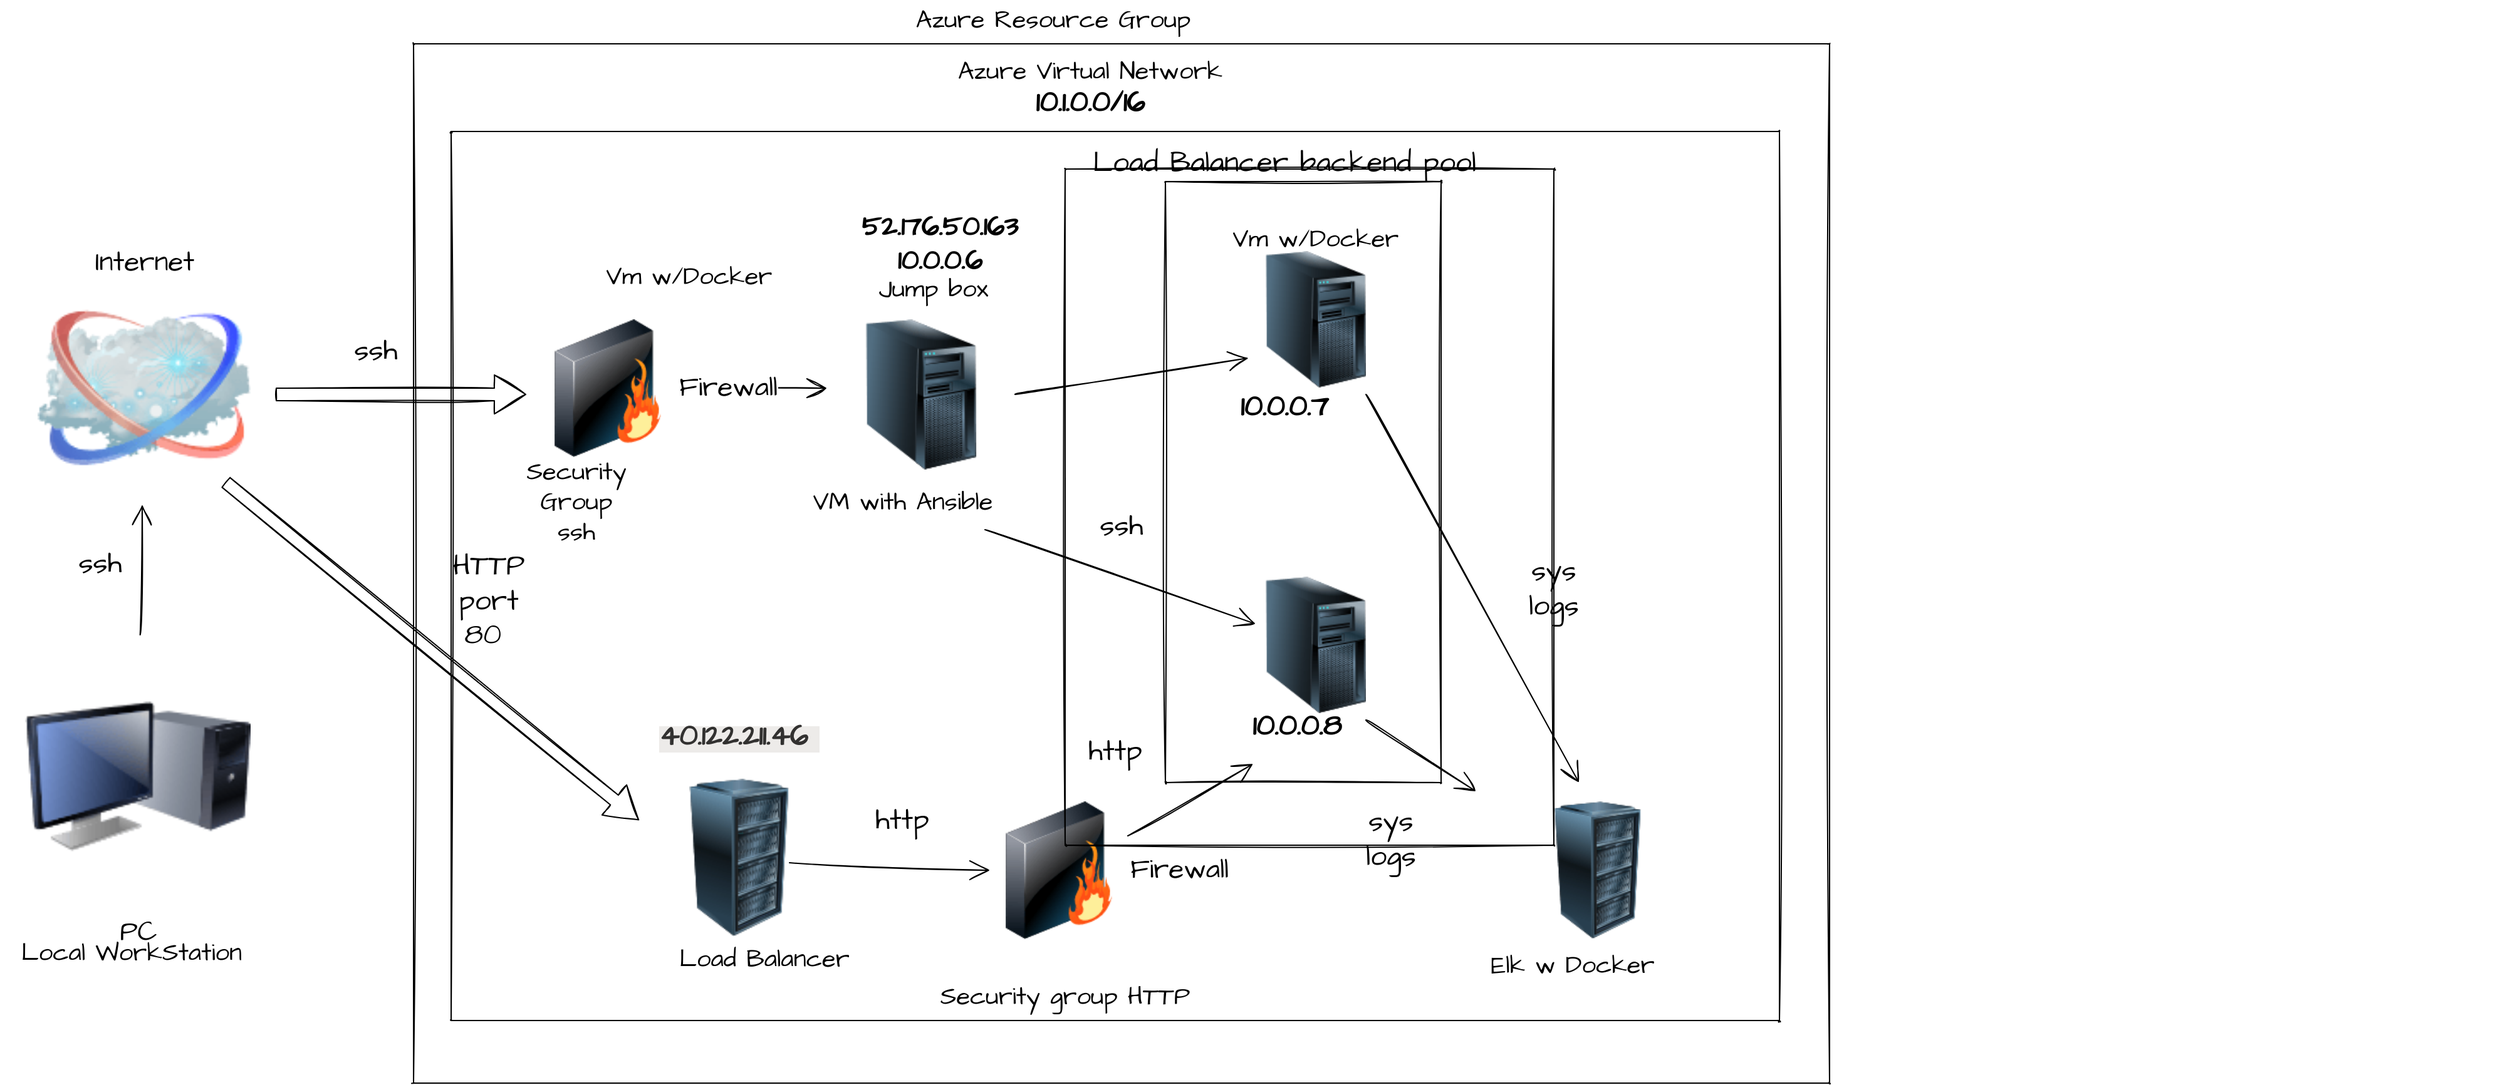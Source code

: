 <mxfile version="16.0.3" type="github"><diagram id="Y8egjn7-VHimzlDMB-wU" name="Page-1"><mxGraphModel dx="2903" dy="2395" grid="1" gridSize="10" guides="1" tooltips="1" connect="1" arrows="1" fold="1" page="0" pageScale="1" pageWidth="850" pageHeight="1100" background="none" math="0" shadow="0"><root><mxCell id="0"/><mxCell id="1" parent="0"/><mxCell id="Y8WekJz7KOIpgwhjSKTh-50" style="edgeStyle=none;curved=1;rounded=0;sketch=1;hachureGap=4;orthogonalLoop=1;jettySize=auto;html=1;fontFamily=Architects Daughter;fontSource=https%3A%2F%2Ffonts.googleapis.com%2Fcss%3Ffamily%3DArchitects%2BDaughter;fontSize=16;endArrow=open;startSize=14;endSize=14;targetPerimeterSpacing=8;entryX=0;entryY=0.5;entryDx=0;entryDy=0;startArrow=none;" edge="1" parent="1" target="Y8WekJz7KOIpgwhjSKTh-42"><mxGeometry relative="1" as="geometry"><mxPoint x="370" y="-146.0" as="sourcePoint"/><mxPoint x="442.0" y="-140" as="targetPoint"/><Array as="points"><mxPoint x="430" y="-140"/></Array></mxGeometry></mxCell><mxCell id="Y8WekJz7KOIpgwhjSKTh-8" value="Internet" style="image;html=1;labelBackgroundColor=#ffffff;image=img/lib/clip_art/networking/Cloud_128x128.png;rounded=1;shadow=0;comic=0;strokeWidth=2;fontSize=22;labelPosition=center;verticalLabelPosition=top;align=center;verticalAlign=bottom;sketch=1;hachureGap=4;fontFamily=Architects Daughter;fontSource=https%3A%2F%2Ffonts.googleapis.com%2Fcss%3Ffamily%3DArchitects%2BDaughter;" vertex="1" parent="1"><mxGeometry x="-230" y="-610" width="170" height="170" as="geometry"/></mxCell><mxCell id="Y8WekJz7KOIpgwhjSKTh-46" value="" style="edgeStyle=none;curved=1;rounded=0;sketch=1;hachureGap=4;orthogonalLoop=1;jettySize=auto;html=1;fontFamily=Architects Daughter;fontSource=https%3A%2F%2Ffonts.googleapis.com%2Fcss%3Ffamily%3DArchitects%2BDaughter;fontSize=16;endArrow=open;startSize=14;endSize=14;sourcePerimeterSpacing=8;targetPerimeterSpacing=8;" edge="1" parent="1" source="Y8WekJz7KOIpgwhjSKTh-10"><mxGeometry relative="1" as="geometry"><mxPoint x="400" y="-525" as="targetPoint"/></mxGeometry></mxCell><mxCell id="Y8WekJz7KOIpgwhjSKTh-10" value="Firewall" style="image;html=1;labelBackgroundColor=#ffffff;image=img/lib/clip_art/networking/Firewall_128x128.png;rounded=1;shadow=0;comic=0;strokeWidth=2;fontSize=22;labelPosition=right;verticalLabelPosition=middle;align=left;verticalAlign=middle;sketch=1;hachureGap=4;fontFamily=Architects Daughter;fontSource=https%3A%2F%2Ffonts.googleapis.com%2Fcss%3Ffamily%3DArchitects%2BDaughter;" vertex="1" parent="1"><mxGeometry x="170" y="-580" width="110" height="110" as="geometry"/></mxCell><mxCell id="Y8WekJz7KOIpgwhjSKTh-30" style="edgeStyle=none;curved=1;rounded=0;sketch=1;hachureGap=4;orthogonalLoop=1;jettySize=auto;html=1;fontFamily=Architects Daughter;fontSource=https%3A%2F%2Ffonts.googleapis.com%2Fcss%3Ffamily%3DArchitects%2BDaughter;fontSize=16;endArrow=open;startSize=14;endSize=14;sourcePerimeterSpacing=8;targetPerimeterSpacing=8;" edge="1" parent="1" source="Y8WekJz7KOIpgwhjSKTh-12" target="Y8WekJz7KOIpgwhjSKTh-8"><mxGeometry relative="1" as="geometry"/></mxCell><mxCell id="Y8WekJz7KOIpgwhjSKTh-12" value="PC" style="image;html=1;labelBackgroundColor=#ffffff;image=img/lib/clip_art/computers/Monitor_Tower_128x128.png;rounded=1;shadow=0;comic=0;strokeWidth=2;fontSize=22;sketch=1;hachureGap=4;fontFamily=Architects Daughter;fontSource=https%3A%2F%2Ffonts.googleapis.com%2Fcss%3Ffamily%3DArchitects%2BDaughter;" vertex="1" parent="1"><mxGeometry x="-240" y="-320" width="180" height="210" as="geometry"/></mxCell><mxCell id="Y8WekJz7KOIpgwhjSKTh-27" value="Local WorkStation" style="text;strokeColor=none;fillColor=none;html=1;align=center;verticalAlign=middle;whiteSpace=wrap;rounded=0;glass=0;sketch=1;hachureGap=4;fillStyle=hachure;fontFamily=Architects Daughter;fontSource=https%3A%2F%2Ffonts.googleapis.com%2Fcss%3Ffamily%3DArchitects%2BDaughter;fontSize=20;" vertex="1" parent="1"><mxGeometry x="-260" y="-110" width="210" height="70" as="geometry"/></mxCell><mxCell id="Y8WekJz7KOIpgwhjSKTh-31" value="Azure Resource Group" style="text;html=1;align=center;verticalAlign=middle;resizable=0;points=[];autosize=1;strokeColor=none;fillColor=none;glass=0;sketch=1;hachureGap=4;fillStyle=hachure;fontFamily=Architects Daughter;fontSource=https%3A%2F%2Ffonts.googleapis.com%2Fcss%3Ffamily%3DArchitects%2BDaughter;fontSize=20;" vertex="1" parent="1"><mxGeometry x="465" y="-835" width="230" height="30" as="geometry"/></mxCell><mxCell id="Y8WekJz7KOIpgwhjSKTh-36" value="Azure Virtual Network&lt;br&gt;&lt;b&gt;&lt;font style=&quot;font-size: 23px&quot;&gt;10.1.0.0/16&lt;/font&gt;&lt;/b&gt;" style="text;strokeColor=none;fillColor=none;html=1;align=center;verticalAlign=middle;whiteSpace=wrap;rounded=0;glass=0;sketch=1;hachureGap=4;fillStyle=hachure;fontFamily=Architects Daughter;fontSource=https%3A%2F%2Ffonts.googleapis.com%2Fcss%3Ffamily%3DArchitects%2BDaughter;fontSize=20;" vertex="1" parent="1"><mxGeometry x="380" y="-780" width="460" height="30" as="geometry"/></mxCell><mxCell id="Y8WekJz7KOIpgwhjSKTh-40" value="" style="edgeStyle=none;orthogonalLoop=1;jettySize=auto;html=1;shape=flexArrow;rounded=1;startSize=8;endSize=8;sketch=1;hachureGap=4;fontFamily=Architects Daughter;fontSource=https%3A%2F%2Ffonts.googleapis.com%2Fcss%3Ffamily%3DArchitects%2BDaughter;fontSize=16;endArrow=open;sourcePerimeterSpacing=8;targetPerimeterSpacing=8;curved=1;" edge="1" parent="1"><mxGeometry width="140" relative="1" as="geometry"><mxPoint x="-40" y="-520" as="sourcePoint"/><mxPoint x="160" y="-520" as="targetPoint"/><Array as="points"/></mxGeometry></mxCell><mxCell id="Y8WekJz7KOIpgwhjSKTh-42" value="Firewall" style="image;html=1;labelBackgroundColor=#ffffff;image=img/lib/clip_art/networking/Firewall_128x128.png;rounded=1;shadow=0;comic=0;strokeWidth=2;fontSize=22;labelPosition=right;verticalLabelPosition=middle;align=left;verticalAlign=middle;sketch=1;hachureGap=4;fontFamily=Architects Daughter;fontSource=https%3A%2F%2Ffonts.googleapis.com%2Fcss%3Ffamily%3DArchitects%2BDaughter;" vertex="1" parent="1"><mxGeometry x="530" y="-195" width="110" height="110" as="geometry"/></mxCell><mxCell id="Y8WekJz7KOIpgwhjSKTh-47" value="" style="edgeStyle=none;orthogonalLoop=1;jettySize=auto;html=1;shape=flexArrow;rounded=1;startSize=8;endSize=8;sketch=1;hachureGap=4;fontFamily=Architects Daughter;fontSource=https%3A%2F%2Ffonts.googleapis.com%2Fcss%3Ffamily%3DArchitects%2BDaughter;fontSize=16;endArrow=open;sourcePerimeterSpacing=8;targetPerimeterSpacing=8;curved=1;" edge="1" parent="1"><mxGeometry width="140" relative="1" as="geometry"><mxPoint x="-80" y="-450" as="sourcePoint"/><mxPoint x="250" y="-180" as="targetPoint"/><Array as="points"/></mxGeometry></mxCell><mxCell id="Y8WekJz7KOIpgwhjSKTh-48" value="Load Balancer" style="text;strokeColor=none;fillColor=none;html=1;align=center;verticalAlign=middle;whiteSpace=wrap;rounded=0;glass=0;sketch=1;hachureGap=4;fillStyle=hachure;fontFamily=Architects Daughter;fontSource=https%3A%2F%2Ffonts.googleapis.com%2Fcss%3Ffamily%3DArchitects%2BDaughter;fontSize=20;" vertex="1" parent="1"><mxGeometry x="230" y="-90" width="240" height="40" as="geometry"/></mxCell><mxCell id="Y8WekJz7KOIpgwhjSKTh-88" value="" style="image;html=1;image=img/lib/clip_art/computers/Server_Rack_128x128.png;shadow=0;strokeColor=#000000;fillColor=#FFFFFF;gradientColor=none;fontSize=18;fontColor=#F08705;fontStyle=0;sketch=1;hachureGap=4;fontFamily=Architects Daughter;fontSource=https%3A%2F%2Ffonts.googleapis.com%2Fcss%3Ffamily%3DArchitects%2BDaughter;" vertex="1" parent="1"><mxGeometry x="290" y="-215" width="80" height="130" as="geometry"/></mxCell><mxCell id="Y8WekJz7KOIpgwhjSKTh-89" value="" style="image;html=1;image=img/lib/clip_art/computers/Server_Rack_128x128.png;shadow=0;strokeColor=#000000;fillColor=#FFFFFF;gradientColor=none;fontSize=18;fontColor=#F08705;fontStyle=0;sketch=1;hachureGap=4;fontFamily=Architects Daughter;fontSource=https%3A%2F%2Ffonts.googleapis.com%2Fcss%3Ffamily%3DArchitects%2BDaughter;" vertex="1" parent="1"><mxGeometry x="910" y="-195" width="210" height="110" as="geometry"/></mxCell><mxCell id="Y8WekJz7KOIpgwhjSKTh-237" style="edgeStyle=none;curved=1;rounded=0;sketch=1;hachureGap=4;orthogonalLoop=1;jettySize=auto;html=1;exitX=1;exitY=1;exitDx=0;exitDy=0;fontFamily=Architects Daughter;fontSource=https%3A%2F%2Ffonts.googleapis.com%2Fcss%3Ffamily%3DArchitects%2BDaughter;fontSize=20;fontColor=default;endArrow=open;startSize=14;endSize=14;sourcePerimeterSpacing=8;targetPerimeterSpacing=8;" edge="1" parent="1" source="Y8WekJz7KOIpgwhjSKTh-91"><mxGeometry relative="1" as="geometry"><mxPoint x="1000" y="-210" as="targetPoint"/></mxGeometry></mxCell><mxCell id="Y8WekJz7KOIpgwhjSKTh-91" value="" style="image;html=1;image=img/lib/clip_art/computers/Server_Tower_128x128.png;shadow=0;strokeColor=#000000;fillColor=#FFFFFF;gradientColor=none;fontSize=18;fontColor=#F08705;fontStyle=0;sketch=1;hachureGap=4;fontFamily=Architects Daughter;fontSource=https%3A%2F%2Ffonts.googleapis.com%2Fcss%3Ffamily%3DArchitects%2BDaughter;" vertex="1" parent="1"><mxGeometry x="750" y="-640" width="80" height="120" as="geometry"/></mxCell><mxCell id="Y8WekJz7KOIpgwhjSKTh-229" style="edgeStyle=none;curved=1;rounded=0;sketch=1;hachureGap=4;orthogonalLoop=1;jettySize=auto;html=1;entryX=-0.171;entryY=0.758;entryDx=0;entryDy=0;entryPerimeter=0;fontFamily=Architects Daughter;fontSource=https%3A%2F%2Ffonts.googleapis.com%2Fcss%3Ffamily%3DArchitects%2BDaughter;fontSize=20;fontColor=default;endArrow=open;startSize=14;endSize=14;sourcePerimeterSpacing=8;targetPerimeterSpacing=8;exitX=1;exitY=0.5;exitDx=0;exitDy=0;" edge="1" parent="1" source="Y8WekJz7KOIpgwhjSKTh-92" target="Y8WekJz7KOIpgwhjSKTh-91"><mxGeometry relative="1" as="geometry"><mxPoint x="650" y="-570" as="sourcePoint"/></mxGeometry></mxCell><mxCell id="Y8WekJz7KOIpgwhjSKTh-92" value="" style="image;html=1;image=img/lib/clip_art/computers/Server_Tower_128x128.png;shadow=0;strokeColor=#000000;fillColor=#FFFFFF;gradientColor=none;fontSize=18;fontColor=#F08705;fontStyle=0;sketch=1;hachureGap=4;fontFamily=Architects Daughter;fontSource=https%3A%2F%2Ffonts.googleapis.com%2Fcss%3Ffamily%3DArchitects%2BDaughter;" vertex="1" parent="1"><mxGeometry x="400" y="-580" width="150" height="120" as="geometry"/></mxCell><mxCell id="Y8WekJz7KOIpgwhjSKTh-238" style="edgeStyle=none;curved=1;rounded=0;sketch=1;hachureGap=4;orthogonalLoop=1;jettySize=auto;html=1;exitX=1;exitY=1;exitDx=0;exitDy=0;fontFamily=Architects Daughter;fontSource=https%3A%2F%2Ffonts.googleapis.com%2Fcss%3Ffamily%3DArchitects%2BDaughter;fontSize=20;fontColor=default;endArrow=open;startSize=14;endSize=14;sourcePerimeterSpacing=8;targetPerimeterSpacing=8;" edge="1" parent="1" source="Y8WekJz7KOIpgwhjSKTh-93" target="Y8WekJz7KOIpgwhjSKTh-89"><mxGeometry relative="1" as="geometry"/></mxCell><mxCell id="Y8WekJz7KOIpgwhjSKTh-93" value="" style="image;html=1;image=img/lib/clip_art/computers/Server_Tower_128x128.png;shadow=0;strokeColor=#000000;fillColor=#FFFFFF;gradientColor=none;fontSize=18;fontColor=#F08705;fontStyle=0;sketch=1;hachureGap=4;fontFamily=Architects Daughter;fontSource=https%3A%2F%2Ffonts.googleapis.com%2Fcss%3Ffamily%3DArchitects%2BDaughter;" vertex="1" parent="1"><mxGeometry x="750" y="-380" width="80" height="120" as="geometry"/></mxCell><mxCell id="Y8WekJz7KOIpgwhjSKTh-220" style="edgeStyle=orthogonalEdgeStyle;rounded=0;jumpStyle=none;html=1;exitX=0;exitY=0.5;entryX=0;entryY=0.5;shadow=0;labelBackgroundColor=none;startArrow=none;startFill=0;endArrow=classic;endFill=1;endSize=6;jettySize=auto;orthogonalLoop=1;strokeColor=#23445D;strokeWidth=2;fillColor=#F08705;fontFamily=Helvetica;fontSize=14;fontColor=#F08705;align=left;fontStyle=0;sketch=1;hachureGap=4;fontSource=https%3A%2F%2Ffonts.googleapis.com%2Fcss%3Ffamily%3DArchitects%2BDaughter;" edge="1" parent="1"><mxGeometry relative="1" as="geometry"><mxPoint x="1725" y="-67.5" as="sourcePoint"/><mxPoint x="1725" y="-67.5" as="targetPoint"/></mxGeometry></mxCell><mxCell id="Y8WekJz7KOIpgwhjSKTh-224" value="Jump box" style="text;strokeColor=none;fillColor=none;html=1;align=center;verticalAlign=middle;whiteSpace=wrap;rounded=0;glass=0;sketch=1;hachureGap=4;fillStyle=hachure;fontFamily=Architects Daughter;fontSource=https%3A%2F%2Ffonts.googleapis.com%2Fcss%3Ffamily%3DArchitects%2BDaughter;fontSize=20;" vertex="1" parent="1"><mxGeometry x="380" y="-640" width="210" height="70" as="geometry"/></mxCell><mxCell id="Y8WekJz7KOIpgwhjSKTh-230" value="" style="edgeStyle=none;curved=1;rounded=0;sketch=1;hachureGap=4;orthogonalLoop=1;jettySize=auto;html=1;fontFamily=Architects Daughter;fontSource=https%3A%2F%2Ffonts.googleapis.com%2Fcss%3Ffamily%3DArchitects%2BDaughter;fontSize=20;fontColor=default;endArrow=open;startSize=14;endSize=14;sourcePerimeterSpacing=8;targetPerimeterSpacing=8;" edge="1" parent="1" source="Y8WekJz7KOIpgwhjSKTh-225" target="Y8WekJz7KOIpgwhjSKTh-93"><mxGeometry relative="1" as="geometry"/></mxCell><mxCell id="Y8WekJz7KOIpgwhjSKTh-225" value="VM with Ansible" style="text;strokeColor=none;fillColor=none;html=1;align=center;verticalAlign=middle;whiteSpace=wrap;rounded=0;glass=0;sketch=1;hachureGap=4;fillStyle=hachure;fontFamily=Architects Daughter;fontSource=https%3A%2F%2Ffonts.googleapis.com%2Fcss%3Ffamily%3DArchitects%2BDaughter;fontSize=20;" vertex="1" parent="1"><mxGeometry x="372.5" y="-450" width="175" height="30" as="geometry"/></mxCell><mxCell id="Y8WekJz7KOIpgwhjSKTh-231" value="Vm w/Docker" style="text;strokeColor=none;fillColor=none;html=1;align=center;verticalAlign=middle;whiteSpace=wrap;rounded=0;glass=0;sketch=1;hachureGap=4;fillStyle=hachure;fontFamily=Architects Daughter;fontSource=https%3A%2F%2Ffonts.googleapis.com%2Fcss%3Ffamily%3DArchitects%2BDaughter;fontSize=20;fontColor=default;" vertex="1" parent="1"><mxGeometry x="610" y="-660" width="360" height="30" as="geometry"/></mxCell><mxCell id="Y8WekJz7KOIpgwhjSKTh-234" value="Elk w Docker" style="text;strokeColor=none;fillColor=none;html=1;align=center;verticalAlign=middle;whiteSpace=wrap;rounded=0;glass=0;sketch=1;hachureGap=4;fillStyle=hachure;fontFamily=Architects Daughter;fontSource=https%3A%2F%2Ffonts.googleapis.com%2Fcss%3Ffamily%3DArchitects%2BDaughter;fontSize=20;fontColor=default;" vertex="1" parent="1"><mxGeometry x="860" y="-80" width="270" height="30" as="geometry"/></mxCell><mxCell id="Y8WekJz7KOIpgwhjSKTh-239" value="Security Group ssh" style="text;strokeColor=none;fillColor=none;html=1;align=center;verticalAlign=middle;whiteSpace=wrap;rounded=0;glass=0;sketch=1;hachureGap=4;fillStyle=hachure;fontFamily=Architects Daughter;fontSource=https%3A%2F%2Ffonts.googleapis.com%2Fcss%3Ffamily%3DArchitects%2BDaughter;fontSize=20;fontColor=default;" vertex="1" parent="1"><mxGeometry x="170" y="-450" width="60" height="30" as="geometry"/></mxCell><mxCell id="Y8WekJz7KOIpgwhjSKTh-240" value="Security group HTTP" style="text;strokeColor=none;fillColor=none;html=1;align=center;verticalAlign=middle;whiteSpace=wrap;rounded=0;glass=0;sketch=1;hachureGap=4;fillStyle=hachure;fontFamily=Architects Daughter;fontSource=https%3A%2F%2Ffonts.googleapis.com%2Fcss%3Ffamily%3DArchitects%2BDaughter;fontSize=20;fontColor=default;" vertex="1" parent="1"><mxGeometry x="450" y="-70" width="280" height="60" as="geometry"/></mxCell><mxCell id="Y8WekJz7KOIpgwhjSKTh-241" value="&lt;b&gt;&lt;font style=&quot;font-size: 23px&quot;&gt;10.0.0.7&lt;/font&gt;&lt;/b&gt;" style="text;strokeColor=none;fillColor=none;html=1;align=center;verticalAlign=middle;whiteSpace=wrap;rounded=0;glass=0;sketch=1;hachureGap=4;fillStyle=hachure;fontFamily=Architects Daughter;fontSource=https%3A%2F%2Ffonts.googleapis.com%2Fcss%3Ffamily%3DArchitects%2BDaughter;fontSize=20;fontColor=default;" vertex="1" parent="1"><mxGeometry x="680" y="-530" width="170" height="40" as="geometry"/></mxCell><mxCell id="Y8WekJz7KOIpgwhjSKTh-242" value="&lt;b&gt;&lt;font style=&quot;font-size: 23px&quot;&gt;10.0.0.8&lt;/font&gt;&lt;/b&gt;" style="text;strokeColor=none;fillColor=none;html=1;align=center;verticalAlign=middle;whiteSpace=wrap;rounded=0;glass=0;sketch=1;hachureGap=4;fillStyle=hachure;fontFamily=Architects Daughter;fontSource=https%3A%2F%2Ffonts.googleapis.com%2Fcss%3Ffamily%3DArchitects%2BDaughter;fontSize=20;fontColor=default;" vertex="1" parent="1"><mxGeometry x="670" y="-270" width="210" height="30" as="geometry"/></mxCell><mxCell id="Y8WekJz7KOIpgwhjSKTh-243" value="&lt;b&gt;&lt;font style=&quot;font-size: 22px&quot;&gt;52.176.50.163&lt;br&gt;10.0.0.6&lt;br&gt;&lt;/font&gt;&lt;/b&gt;" style="text;strokeColor=none;fillColor=none;html=1;align=center;verticalAlign=middle;whiteSpace=wrap;rounded=0;glass=0;sketch=1;hachureGap=4;fillStyle=hachure;fontFamily=Architects Daughter;fontSource=https%3A%2F%2Ffonts.googleapis.com%2Fcss%3Ffamily%3DArchitects%2BDaughter;fontSize=19;fontColor=default;" vertex="1" parent="1"><mxGeometry x="330" y="-680" width="320" height="80" as="geometry"/></mxCell><mxCell id="Y8WekJz7KOIpgwhjSKTh-244" value="&lt;div style=&quot;text-align: left&quot;&gt;&lt;/div&gt;" style="text;html=1;align=center;verticalAlign=middle;resizable=0;points=[];autosize=1;strokeColor=none;fillColor=none;rounded=1;glass=0;sketch=1;hachureGap=4;fillStyle=hachure;fontFamily=Architects Daughter;fontSource=https%3A%2F%2Ffonts.googleapis.com%2Fcss%3Ffamily%3DArchitects%2BDaughter;fontSize=23;fontColor=default;" vertex="1" parent="1"><mxGeometry x="550" y="-205" width="20" height="10" as="geometry"/></mxCell><mxCell id="Y8WekJz7KOIpgwhjSKTh-246" value="&lt;span style=&quot;color: rgb(50 , 49 , 48) ; text-align: left ; background-color: rgb(237 , 235 , 233)&quot;&gt;&lt;b&gt;&lt;font style=&quot;font-size: 23px&quot;&gt;40.122.211.46&amp;nbsp;&lt;/font&gt;&lt;/b&gt;&lt;/span&gt;" style="text;strokeColor=none;fillColor=none;html=1;align=center;verticalAlign=middle;whiteSpace=wrap;rounded=0;glass=0;sketch=1;hachureGap=4;fillStyle=hachure;fontFamily=Architects Daughter;fontSource=https%3A%2F%2Ffonts.googleapis.com%2Fcss%3Ffamily%3DArchitects%2BDaughter;fontSize=15;fontColor=default;" vertex="1" parent="1"><mxGeometry x="215" y="-310" width="230" height="125" as="geometry"/></mxCell><mxCell id="Y8WekJz7KOIpgwhjSKTh-247" value="ssh" style="text;strokeColor=none;fillColor=none;html=1;align=center;verticalAlign=middle;whiteSpace=wrap;rounded=0;glass=0;sketch=1;hachureGap=4;fillStyle=hachure;fontFamily=Architects Daughter;fontSource=https%3A%2F%2Ffonts.googleapis.com%2Fcss%3Ffamily%3DArchitects%2BDaughter;fontSize=23;fontColor=default;" vertex="1" parent="1"><mxGeometry x="10" y="-570" width="60" height="30" as="geometry"/></mxCell><mxCell id="Y8WekJz7KOIpgwhjSKTh-248" value="HTTP port 80&amp;nbsp;" style="text;strokeColor=none;fillColor=none;html=1;align=center;verticalAlign=middle;whiteSpace=wrap;rounded=0;glass=0;sketch=1;hachureGap=4;fillStyle=hachure;fontFamily=Architects Daughter;fontSource=https%3A%2F%2Ffonts.googleapis.com%2Fcss%3Ffamily%3DArchitects%2BDaughter;fontSize=23;fontColor=default;" vertex="1" parent="1"><mxGeometry x="100" y="-370" width="60" height="30" as="geometry"/></mxCell><mxCell id="Y8WekJz7KOIpgwhjSKTh-249" value="" style="edgeStyle=none;orthogonalLoop=1;jettySize=auto;html=1;rounded=0;sketch=1;hachureGap=4;fontFamily=Architects Daughter;fontSource=https%3A%2F%2Ffonts.googleapis.com%2Fcss%3Ffamily%3DArchitects%2BDaughter;fontSize=23;fontColor=default;endArrow=open;startSize=14;endSize=14;sourcePerimeterSpacing=8;targetPerimeterSpacing=8;curved=1;exitX=1;exitY=0.25;exitDx=0;exitDy=0;" edge="1" parent="1" source="Y8WekJz7KOIpgwhjSKTh-42"><mxGeometry width="120" relative="1" as="geometry"><mxPoint x="620" y="-225" as="sourcePoint"/><mxPoint x="740" y="-225" as="targetPoint"/><Array as="points"><mxPoint x="690" y="-195"/></Array></mxGeometry></mxCell><mxCell id="Y8WekJz7KOIpgwhjSKTh-250" value="http" style="text;strokeColor=none;fillColor=none;html=1;align=center;verticalAlign=middle;whiteSpace=wrap;rounded=0;glass=0;sketch=1;hachureGap=4;fillStyle=hachure;fontFamily=Architects Daughter;fontSource=https%3A%2F%2Ffonts.googleapis.com%2Fcss%3Ffamily%3DArchitects%2BDaughter;fontSize=23;fontColor=default;" vertex="1" parent="1"><mxGeometry x="430" y="-195" width="60" height="30" as="geometry"/></mxCell><mxCell id="Y8WekJz7KOIpgwhjSKTh-251" value="sys logs" style="text;strokeColor=none;fillColor=none;html=1;align=center;verticalAlign=middle;whiteSpace=wrap;rounded=0;glass=0;sketch=1;hachureGap=4;fillStyle=hachure;fontFamily=Architects Daughter;fontSource=https%3A%2F%2Ffonts.googleapis.com%2Fcss%3Ffamily%3DArchitects%2BDaughter;fontSize=23;fontColor=default;rotation=0;" vertex="1" parent="1"><mxGeometry x="950" y="-380" width="60" height="30" as="geometry"/></mxCell><mxCell id="Y8WekJz7KOIpgwhjSKTh-252" value="sys logs" style="text;strokeColor=none;fillColor=none;html=1;align=center;verticalAlign=middle;whiteSpace=wrap;rounded=0;glass=0;sketch=1;hachureGap=4;fillStyle=hachure;fontFamily=Architects Daughter;fontSource=https://fonts.googleapis.com/css?family=Architects+Daughter;fontSize=23;fontColor=default;rotation=0;" vertex="1" parent="1"><mxGeometry x="820" y="-180" width="60" height="30" as="geometry"/></mxCell><mxCell id="Y8WekJz7KOIpgwhjSKTh-254" value="" style="swimlane;startSize=0;rounded=1;glass=0;sketch=1;hachureGap=4;fillStyle=hachure;fontFamily=Architects Daughter;fontSource=https%3A%2F%2Ffonts.googleapis.com%2Fcss%3Ffamily%3DArchitects%2BDaughter;fontSize=23;fontColor=default;strokeColor=default;fillColor=none;gradientColor=none;html=1;" vertex="1" parent="1"><mxGeometry x="670" y="-690" width="220" height="480" as="geometry"/></mxCell><mxCell id="Y8WekJz7KOIpgwhjSKTh-255" value="" style="swimlane;startSize=0;rounded=1;glass=0;sketch=1;hachureGap=4;fillStyle=hachure;fontFamily=Architects Daughter;fontSource=https%3A%2F%2Ffonts.googleapis.com%2Fcss%3Ffamily%3DArchitects%2BDaughter;fontSize=23;fontColor=default;strokeColor=default;fillColor=none;gradientColor=none;html=1;" vertex="1" parent="1"><mxGeometry x="70" y="-800" width="1130" height="830" as="geometry"/></mxCell><mxCell id="Y8WekJz7KOIpgwhjSKTh-232" value="Vm w/Docker" style="text;strokeColor=none;fillColor=none;html=1;align=center;verticalAlign=middle;whiteSpace=wrap;rounded=0;glass=0;sketch=1;hachureGap=4;fillStyle=hachure;fontFamily=Architects Daughter;fontSource=https%3A%2F%2Ffonts.googleapis.com%2Fcss%3Ffamily%3DArchitects%2BDaughter;fontSize=20;fontColor=default;" vertex="1" parent="Y8WekJz7KOIpgwhjSKTh-255"><mxGeometry x="40" y="170" width="360" height="30" as="geometry"/></mxCell><mxCell id="Y8WekJz7KOIpgwhjSKTh-256" value="" style="swimlane;startSize=0;rounded=1;glass=0;sketch=1;hachureGap=4;fillStyle=hachure;fontFamily=Architects Daughter;fontSource=https%3A%2F%2Ffonts.googleapis.com%2Fcss%3Ffamily%3DArchitects%2BDaughter;fontSize=23;fontColor=default;strokeColor=default;fillColor=none;gradientColor=none;html=1;" vertex="1" parent="Y8WekJz7KOIpgwhjSKTh-255"><mxGeometry x="30" y="70" width="1060" height="710" as="geometry"/></mxCell><mxCell id="Y8WekJz7KOIpgwhjSKTh-257" value="Load Balancer backend pool" style="text;strokeColor=none;fillColor=none;html=1;align=center;verticalAlign=middle;whiteSpace=wrap;rounded=0;glass=0;sketch=1;hachureGap=4;fillStyle=hachure;fontFamily=Architects Daughter;fontSource=https%3A%2F%2Ffonts.googleapis.com%2Fcss%3Ffamily%3DArchitects%2BDaughter;fontSize=23;fontColor=default;" vertex="1" parent="Y8WekJz7KOIpgwhjSKTh-256"><mxGeometry x="480" y="10" width="370" height="30" as="geometry"/></mxCell><mxCell id="Y8WekJz7KOIpgwhjSKTh-258" value="" style="swimlane;startSize=0;rounded=1;glass=0;sketch=1;hachureGap=4;fillStyle=hachure;fontFamily=Architects Daughter;fontSource=https%3A%2F%2Ffonts.googleapis.com%2Fcss%3Ffamily%3DArchitects%2BDaughter;fontSize=23;fontColor=default;strokeColor=default;fillColor=none;gradientColor=none;html=1;" vertex="1" parent="Y8WekJz7KOIpgwhjSKTh-256"><mxGeometry x="490" y="30" width="390" height="540" as="geometry"/></mxCell><mxCell id="Y8WekJz7KOIpgwhjSKTh-259" value="http" style="text;strokeColor=none;fillColor=none;html=1;align=center;verticalAlign=middle;whiteSpace=wrap;rounded=0;glass=0;sketch=1;hachureGap=4;fillStyle=hachure;fontFamily=Architects Daughter;fontSource=https%3A%2F%2Ffonts.googleapis.com%2Fcss%3Ffamily%3DArchitects%2BDaughter;fontSize=23;fontColor=default;" vertex="1" parent="Y8WekJz7KOIpgwhjSKTh-258"><mxGeometry x="10" y="390" width="60" height="150" as="geometry"/></mxCell><mxCell id="Y8WekJz7KOIpgwhjSKTh-260" value="ssh" style="text;strokeColor=none;fillColor=none;html=1;align=center;verticalAlign=middle;whiteSpace=wrap;rounded=0;glass=0;sketch=1;hachureGap=4;fillStyle=hachure;fontFamily=Architects Daughter;fontSource=https://fonts.googleapis.com/css?family=Architects+Daughter;fontSize=23;fontColor=default;" vertex="1" parent="Y8WekJz7KOIpgwhjSKTh-258"><mxGeometry x="15" y="210" width="60" height="150" as="geometry"/></mxCell><mxCell id="Y8WekJz7KOIpgwhjSKTh-264" value="ssh" style="text;strokeColor=none;fillColor=none;html=1;align=center;verticalAlign=middle;whiteSpace=wrap;rounded=0;glass=0;sketch=1;hachureGap=4;fillStyle=hachure;fontFamily=Architects Daughter;fontSource=https%3A%2F%2Ffonts.googleapis.com%2Fcss%3Ffamily%3DArchitects%2BDaughter;fontSize=23;fontColor=default;" vertex="1" parent="1"><mxGeometry x="-210" y="-400" width="60" height="30" as="geometry"/></mxCell></root></mxGraphModel></diagram></mxfile>